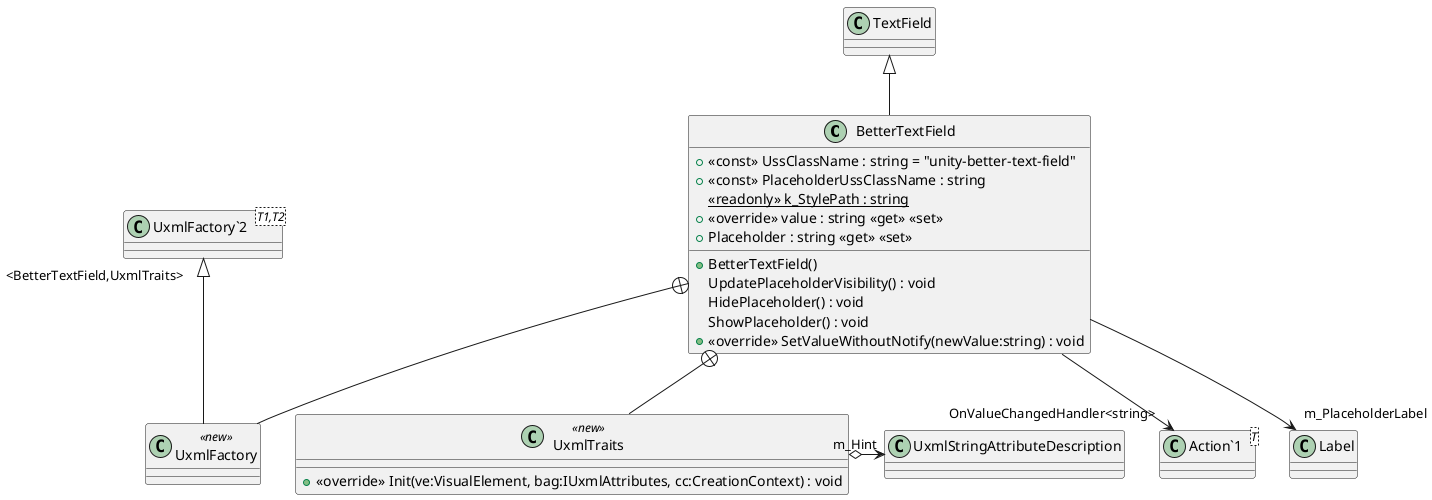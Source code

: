 @startuml
class BetterTextField {
    + <<const>> UssClassName : string = "unity-better-text-field"
    + <<const>> PlaceholderUssClassName : string
    {static} <<readonly>> k_StylePath : string
    + BetterTextField()
    UpdatePlaceholderVisibility() : void
    HidePlaceholder() : void
    ShowPlaceholder() : void
    + <<override>> value : string <<get>> <<set>>
    + Placeholder : string <<get>> <<set>>
    + <<override>> SetValueWithoutNotify(newValue:string) : void
}
class "Action`1"<T> {
}
class UxmlFactory <<new>> {
}
class UxmlTraits <<new>> {
    + <<override>> Init(ve:VisualElement, bag:IUxmlAttributes, cc:CreationContext) : void
}
class "UxmlFactory`2"<T1,T2> {
}
TextField <|-- BetterTextField
BetterTextField --> "m_PlaceholderLabel" Label
BetterTextField --> "OnValueChangedHandler<string>" "Action`1"
BetterTextField +-- UxmlFactory
"UxmlFactory`2" "<BetterTextField,UxmlTraits>" <|-- UxmlFactory
BetterTextField +-- UxmlTraits
UxmlTraits o-> "m_Hint" UxmlStringAttributeDescription
@enduml
